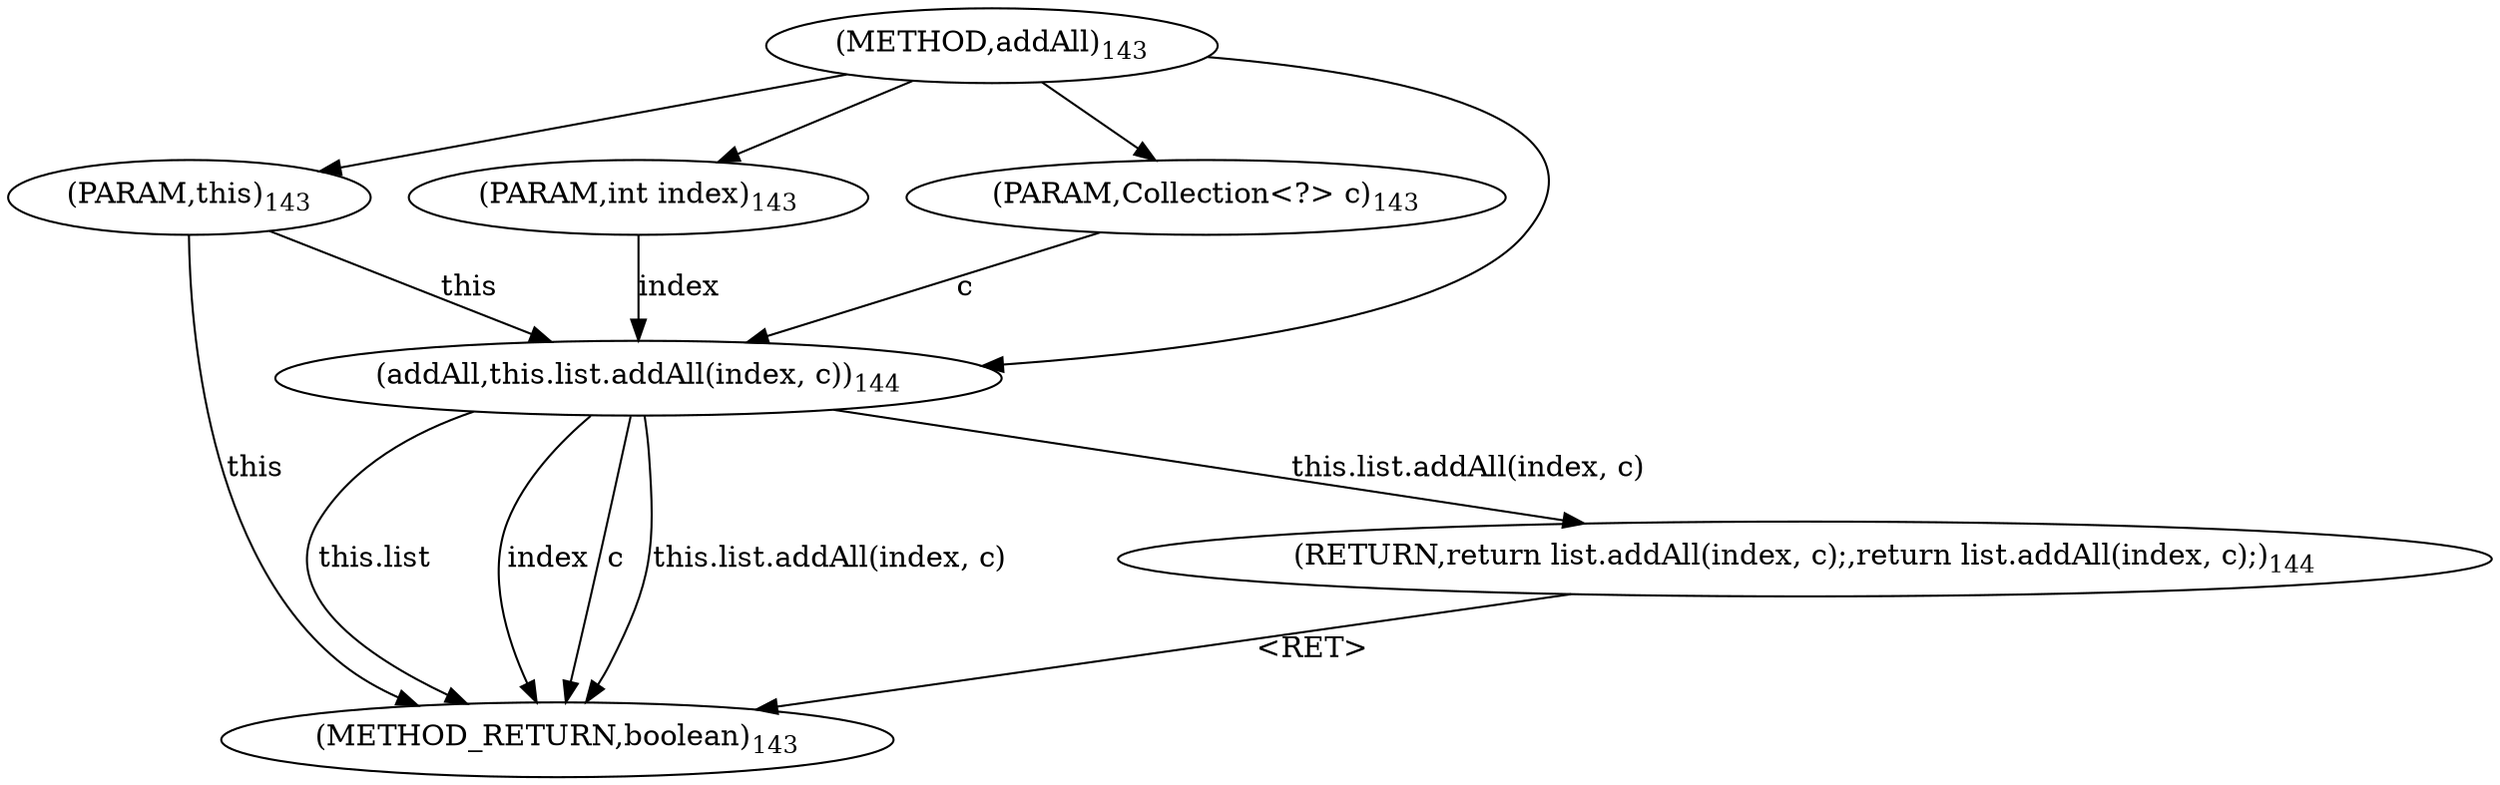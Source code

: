 digraph "addAll" {  
"453" [label = <(METHOD,addAll)<SUB>143</SUB>> ]
"467" [label = <(METHOD_RETURN,boolean)<SUB>143</SUB>> ]
"454" [label = <(PARAM,this)<SUB>143</SUB>> ]
"455" [label = <(PARAM,int index)<SUB>143</SUB>> ]
"456" [label = <(PARAM,Collection&lt;?&gt; c)<SUB>143</SUB>> ]
"458" [label = <(RETURN,return list.addAll(index, c);,return list.addAll(index, c);)<SUB>144</SUB>> ]
"459" [label = <(addAll,this.list.addAll(index, c))<SUB>144</SUB>> ]
"459" [label = <(addAll,this.list.addAll(index, c))<SUB>144</SUB>> ]
"459" [label = <(addAll,this.list.addAll(index, c))<SUB>144</SUB>> ]
"459" [label = <(addAll,this.list.addAll(index, c))<SUB>144</SUB>> ]
  "458" -> "467"  [ label = "&lt;RET&gt;"] 
  "454" -> "467"  [ label = "this"] 
  "459" -> "467"  [ label = "this.list"] 
  "459" -> "467"  [ label = "index"] 
  "459" -> "467"  [ label = "c"] 
  "459" -> "467"  [ label = "this.list.addAll(index, c)"] 
  "453" -> "454" 
  "453" -> "455" 
  "453" -> "456" 
  "459" -> "458"  [ label = "this.list.addAll(index, c)"] 
  "454" -> "459"  [ label = "this"] 
  "455" -> "459"  [ label = "index"] 
  "453" -> "459" 
  "456" -> "459"  [ label = "c"] 
}
